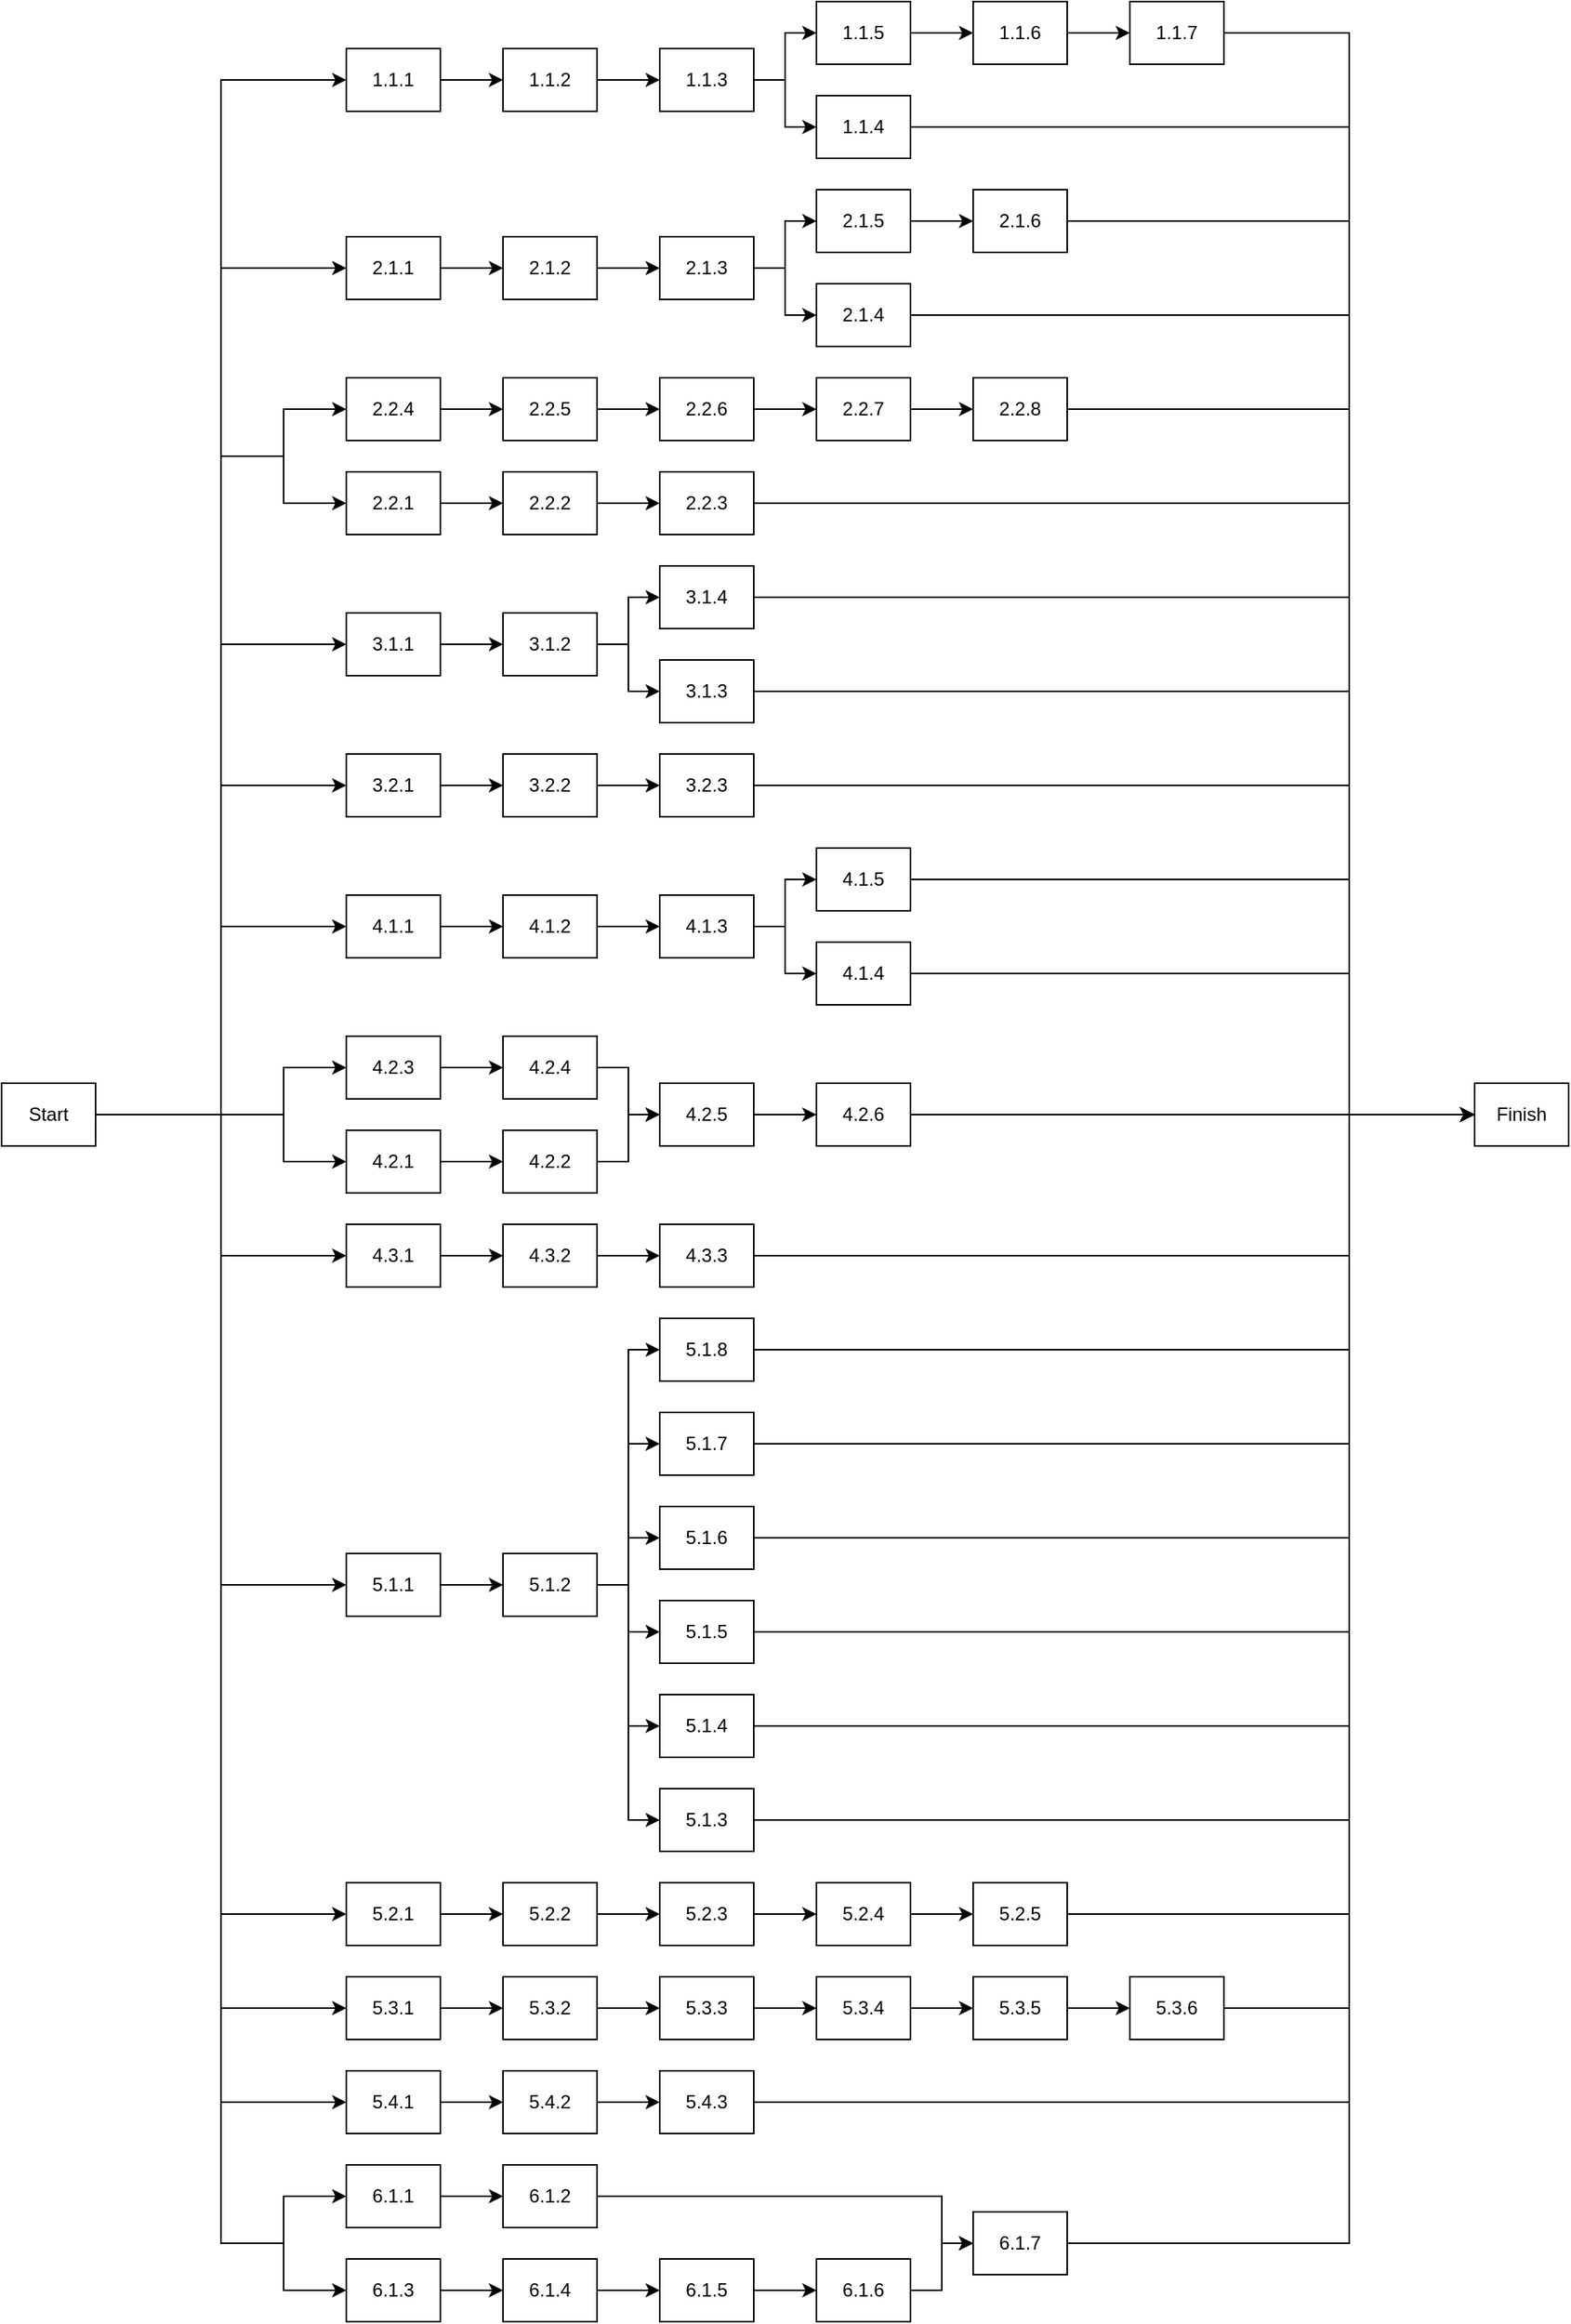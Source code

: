 <mxfile version="16.5.1" type="device"><diagram id="Rmc6lpxisBEvsqXBZZ63" name="Page-1"><mxGraphModel dx="2149" dy="953" grid="1" gridSize="10" guides="1" tooltips="1" connect="1" arrows="1" fold="1" page="1" pageScale="1" pageWidth="850" pageHeight="1100" math="0" shadow="0"><root><mxCell id="0"/><mxCell id="1" parent="0"/><mxCell id="PDkKU3q1E0ujrU4KZlKW-4" style="edgeStyle=orthogonalEdgeStyle;rounded=0;orthogonalLoop=1;jettySize=auto;html=1;exitX=1;exitY=0.5;exitDx=0;exitDy=0;entryX=0;entryY=0.5;entryDx=0;entryDy=0;" edge="1" parent="1" source="PDkKU3q1E0ujrU4KZlKW-2" target="PDkKU3q1E0ujrU4KZlKW-3"><mxGeometry relative="1" as="geometry"/></mxCell><mxCell id="PDkKU3q1E0ujrU4KZlKW-31" style="edgeStyle=orthogonalEdgeStyle;rounded=0;orthogonalLoop=1;jettySize=auto;html=1;exitX=1;exitY=0.5;exitDx=0;exitDy=0;entryX=0;entryY=0.5;entryDx=0;entryDy=0;" edge="1" parent="1" source="PDkKU3q1E0ujrU4KZlKW-2" target="PDkKU3q1E0ujrU4KZlKW-19"><mxGeometry relative="1" as="geometry"/></mxCell><mxCell id="PDkKU3q1E0ujrU4KZlKW-45" style="edgeStyle=orthogonalEdgeStyle;rounded=0;orthogonalLoop=1;jettySize=auto;html=1;exitX=1;exitY=0.5;exitDx=0;exitDy=0;entryX=0;entryY=0.5;entryDx=0;entryDy=0;" edge="1" parent="1" source="PDkKU3q1E0ujrU4KZlKW-2" target="PDkKU3q1E0ujrU4KZlKW-33"><mxGeometry relative="1" as="geometry"><Array as="points"><mxPoint x="60" y="780"/><mxPoint x="60" y="360"/><mxPoint x="100" y="360"/><mxPoint x="100" y="330"/></Array></mxGeometry></mxCell><mxCell id="PDkKU3q1E0ujrU4KZlKW-62" style="edgeStyle=orthogonalEdgeStyle;rounded=0;orthogonalLoop=1;jettySize=auto;html=1;exitX=1;exitY=0.5;exitDx=0;exitDy=0;entryX=0;entryY=0.5;entryDx=0;entryDy=0;" edge="1" parent="1" source="PDkKU3q1E0ujrU4KZlKW-2" target="PDkKU3q1E0ujrU4KZlKW-48"><mxGeometry relative="1" as="geometry"/></mxCell><mxCell id="PDkKU3q1E0ujrU4KZlKW-70" style="edgeStyle=orthogonalEdgeStyle;rounded=0;orthogonalLoop=1;jettySize=auto;html=1;exitX=1;exitY=0.5;exitDx=0;exitDy=0;entryX=0;entryY=0.5;entryDx=0;entryDy=0;" edge="1" parent="1" source="PDkKU3q1E0ujrU4KZlKW-2" target="PDkKU3q1E0ujrU4KZlKW-64"><mxGeometry relative="1" as="geometry"/></mxCell><mxCell id="PDkKU3q1E0ujrU4KZlKW-82" style="edgeStyle=orthogonalEdgeStyle;rounded=0;orthogonalLoop=1;jettySize=auto;html=1;exitX=1;exitY=0.5;exitDx=0;exitDy=0;entryX=0;entryY=0.5;entryDx=0;entryDy=0;" edge="1" parent="1" source="PDkKU3q1E0ujrU4KZlKW-2" target="PDkKU3q1E0ujrU4KZlKW-72"><mxGeometry relative="1" as="geometry"/></mxCell><mxCell id="PDkKU3q1E0ujrU4KZlKW-112" style="edgeStyle=orthogonalEdgeStyle;rounded=0;orthogonalLoop=1;jettySize=auto;html=1;exitX=1;exitY=0.5;exitDx=0;exitDy=0;entryX=0;entryY=0.5;entryDx=0;entryDy=0;" edge="1" parent="1" source="PDkKU3q1E0ujrU4KZlKW-2" target="PDkKU3q1E0ujrU4KZlKW-104"><mxGeometry relative="1" as="geometry"/></mxCell><mxCell id="PDkKU3q1E0ujrU4KZlKW-129" style="edgeStyle=orthogonalEdgeStyle;rounded=0;orthogonalLoop=1;jettySize=auto;html=1;exitX=1;exitY=0.5;exitDx=0;exitDy=0;entryX=0;entryY=0.5;entryDx=0;entryDy=0;" edge="1" parent="1" source="PDkKU3q1E0ujrU4KZlKW-2" target="PDkKU3q1E0ujrU4KZlKW-114"><mxGeometry relative="1" as="geometry"><mxPoint x="110" y="1080" as="targetPoint"/></mxGeometry></mxCell><mxCell id="PDkKU3q1E0ujrU4KZlKW-139" style="edgeStyle=orthogonalEdgeStyle;rounded=0;orthogonalLoop=1;jettySize=auto;html=1;exitX=1;exitY=0.5;exitDx=0;exitDy=0;entryX=0;entryY=0.5;entryDx=0;entryDy=0;" edge="1" parent="1" source="PDkKU3q1E0ujrU4KZlKW-2" target="PDkKU3q1E0ujrU4KZlKW-130"><mxGeometry relative="1" as="geometry"/></mxCell><mxCell id="PDkKU3q1E0ujrU4KZlKW-149" style="edgeStyle=orthogonalEdgeStyle;rounded=0;orthogonalLoop=1;jettySize=auto;html=1;exitX=1;exitY=0.5;exitDx=0;exitDy=0;entryX=0;entryY=0.5;entryDx=0;entryDy=0;" edge="1" parent="1" source="PDkKU3q1E0ujrU4KZlKW-2" target="PDkKU3q1E0ujrU4KZlKW-141"><mxGeometry relative="1" as="geometry"/></mxCell><mxCell id="PDkKU3q1E0ujrU4KZlKW-157" style="edgeStyle=orthogonalEdgeStyle;rounded=0;orthogonalLoop=1;jettySize=auto;html=1;exitX=1;exitY=0.5;exitDx=0;exitDy=0;entryX=0;entryY=0.5;entryDx=0;entryDy=0;" edge="1" parent="1" source="PDkKU3q1E0ujrU4KZlKW-2" target="PDkKU3q1E0ujrU4KZlKW-153"><mxGeometry relative="1" as="geometry"/></mxCell><mxCell id="PDkKU3q1E0ujrU4KZlKW-171" style="edgeStyle=orthogonalEdgeStyle;rounded=0;orthogonalLoop=1;jettySize=auto;html=1;exitX=1;exitY=0.5;exitDx=0;exitDy=0;" edge="1" parent="1" source="PDkKU3q1E0ujrU4KZlKW-2" target="PDkKU3q1E0ujrU4KZlKW-84"><mxGeometry relative="1" as="geometry"><Array as="points"><mxPoint x="100" y="780"/><mxPoint x="100" y="750"/></Array></mxGeometry></mxCell><mxCell id="PDkKU3q1E0ujrU4KZlKW-172" style="edgeStyle=orthogonalEdgeStyle;rounded=0;orthogonalLoop=1;jettySize=auto;html=1;exitX=1;exitY=0.5;exitDx=0;exitDy=0;entryX=0;entryY=0.5;entryDx=0;entryDy=0;" edge="1" parent="1" source="PDkKU3q1E0ujrU4KZlKW-2" target="PDkKU3q1E0ujrU4KZlKW-92"><mxGeometry relative="1" as="geometry"><Array as="points"><mxPoint x="100" y="780"/><mxPoint x="100" y="810"/></Array></mxGeometry></mxCell><mxCell id="PDkKU3q1E0ujrU4KZlKW-173" style="edgeStyle=orthogonalEdgeStyle;rounded=0;orthogonalLoop=1;jettySize=auto;html=1;exitX=1;exitY=0.5;exitDx=0;exitDy=0;entryX=0;entryY=0.5;entryDx=0;entryDy=0;" edge="1" parent="1" source="PDkKU3q1E0ujrU4KZlKW-2" target="PDkKU3q1E0ujrU4KZlKW-159"><mxGeometry relative="1" as="geometry"><Array as="points"><mxPoint x="60" y="780"/><mxPoint x="60" y="1500"/><mxPoint x="100" y="1500"/><mxPoint x="100" y="1470"/></Array></mxGeometry></mxCell><mxCell id="PDkKU3q1E0ujrU4KZlKW-203" style="edgeStyle=orthogonalEdgeStyle;rounded=0;orthogonalLoop=1;jettySize=auto;html=1;exitX=1;exitY=0.5;exitDx=0;exitDy=0;entryX=0;entryY=0.5;entryDx=0;entryDy=0;" edge="1" parent="1" source="PDkKU3q1E0ujrU4KZlKW-2" target="PDkKU3q1E0ujrU4KZlKW-39"><mxGeometry relative="1" as="geometry"><Array as="points"><mxPoint x="60" y="780"/><mxPoint x="60" y="360"/><mxPoint x="100" y="360"/><mxPoint x="100" y="390"/></Array></mxGeometry></mxCell><mxCell id="PDkKU3q1E0ujrU4KZlKW-212" style="edgeStyle=orthogonalEdgeStyle;rounded=0;orthogonalLoop=1;jettySize=auto;html=1;exitX=1;exitY=0.5;exitDx=0;exitDy=0;entryX=0;entryY=0.5;entryDx=0;entryDy=0;" edge="1" parent="1" source="PDkKU3q1E0ujrU4KZlKW-2" target="PDkKU3q1E0ujrU4KZlKW-162"><mxGeometry relative="1" as="geometry"><Array as="points"><mxPoint x="60" y="780"/><mxPoint x="60" y="1500"/><mxPoint x="100" y="1500"/><mxPoint x="100" y="1530"/></Array></mxGeometry></mxCell><mxCell id="PDkKU3q1E0ujrU4KZlKW-2" value="Start" style="rounded=0;whiteSpace=wrap;html=1;" vertex="1" parent="1"><mxGeometry x="-80" y="760" width="60" height="40" as="geometry"/></mxCell><mxCell id="PDkKU3q1E0ujrU4KZlKW-6" style="edgeStyle=orthogonalEdgeStyle;rounded=0;orthogonalLoop=1;jettySize=auto;html=1;exitX=1;exitY=0.5;exitDx=0;exitDy=0;entryX=0;entryY=0.5;entryDx=0;entryDy=0;" edge="1" parent="1" source="PDkKU3q1E0ujrU4KZlKW-3" target="PDkKU3q1E0ujrU4KZlKW-5"><mxGeometry relative="1" as="geometry"/></mxCell><mxCell id="PDkKU3q1E0ujrU4KZlKW-3" value="1.1.1" style="rounded=0;whiteSpace=wrap;html=1;" vertex="1" parent="1"><mxGeometry x="140" y="100" width="60" height="40" as="geometry"/></mxCell><mxCell id="PDkKU3q1E0ujrU4KZlKW-11" style="edgeStyle=orthogonalEdgeStyle;rounded=0;orthogonalLoop=1;jettySize=auto;html=1;exitX=1;exitY=0.5;exitDx=0;exitDy=0;" edge="1" parent="1" source="PDkKU3q1E0ujrU4KZlKW-5" target="PDkKU3q1E0ujrU4KZlKW-7"><mxGeometry relative="1" as="geometry"/></mxCell><mxCell id="PDkKU3q1E0ujrU4KZlKW-5" value="1.1.2" style="rounded=0;whiteSpace=wrap;html=1;" vertex="1" parent="1"><mxGeometry x="240" y="100" width="60" height="40" as="geometry"/></mxCell><mxCell id="PDkKU3q1E0ujrU4KZlKW-12" style="edgeStyle=orthogonalEdgeStyle;rounded=0;orthogonalLoop=1;jettySize=auto;html=1;exitX=1;exitY=0.5;exitDx=0;exitDy=0;" edge="1" parent="1" source="PDkKU3q1E0ujrU4KZlKW-7" target="PDkKU3q1E0ujrU4KZlKW-8"><mxGeometry relative="1" as="geometry"/></mxCell><mxCell id="PDkKU3q1E0ujrU4KZlKW-17" style="edgeStyle=orthogonalEdgeStyle;rounded=0;orthogonalLoop=1;jettySize=auto;html=1;exitX=1;exitY=0.5;exitDx=0;exitDy=0;" edge="1" parent="1" source="PDkKU3q1E0ujrU4KZlKW-7" target="PDkKU3q1E0ujrU4KZlKW-9"><mxGeometry relative="1" as="geometry"/></mxCell><mxCell id="PDkKU3q1E0ujrU4KZlKW-7" value="1.1.3" style="rounded=0;whiteSpace=wrap;html=1;" vertex="1" parent="1"><mxGeometry x="340" y="100" width="60" height="40" as="geometry"/></mxCell><mxCell id="PDkKU3q1E0ujrU4KZlKW-175" style="edgeStyle=orthogonalEdgeStyle;rounded=0;orthogonalLoop=1;jettySize=auto;html=1;exitX=1;exitY=0.5;exitDx=0;exitDy=0;entryX=0;entryY=0.5;entryDx=0;entryDy=0;" edge="1" parent="1" source="PDkKU3q1E0ujrU4KZlKW-8" target="PDkKU3q1E0ujrU4KZlKW-46"><mxGeometry relative="1" as="geometry"><Array as="points"><mxPoint x="780" y="150"/><mxPoint x="780" y="780"/></Array></mxGeometry></mxCell><mxCell id="PDkKU3q1E0ujrU4KZlKW-8" value="1.1.4" style="rounded=0;whiteSpace=wrap;html=1;" vertex="1" parent="1"><mxGeometry x="440" y="130" width="60" height="40" as="geometry"/></mxCell><mxCell id="PDkKU3q1E0ujrU4KZlKW-14" style="edgeStyle=orthogonalEdgeStyle;rounded=0;orthogonalLoop=1;jettySize=auto;html=1;exitX=1;exitY=0.5;exitDx=0;exitDy=0;entryX=0;entryY=0.5;entryDx=0;entryDy=0;" edge="1" parent="1" source="PDkKU3q1E0ujrU4KZlKW-9" target="PDkKU3q1E0ujrU4KZlKW-10"><mxGeometry relative="1" as="geometry"/></mxCell><mxCell id="PDkKU3q1E0ujrU4KZlKW-9" value="1.1.5" style="rounded=0;whiteSpace=wrap;html=1;" vertex="1" parent="1"><mxGeometry x="440" y="70" width="60" height="40" as="geometry"/></mxCell><mxCell id="PDkKU3q1E0ujrU4KZlKW-16" style="edgeStyle=orthogonalEdgeStyle;rounded=0;orthogonalLoop=1;jettySize=auto;html=1;exitX=1;exitY=0.5;exitDx=0;exitDy=0;" edge="1" parent="1" source="PDkKU3q1E0ujrU4KZlKW-10" target="PDkKU3q1E0ujrU4KZlKW-15"><mxGeometry relative="1" as="geometry"/></mxCell><mxCell id="PDkKU3q1E0ujrU4KZlKW-10" value="1.1.6" style="rounded=0;whiteSpace=wrap;html=1;" vertex="1" parent="1"><mxGeometry x="540" y="70" width="60" height="40" as="geometry"/></mxCell><mxCell id="PDkKU3q1E0ujrU4KZlKW-174" style="edgeStyle=orthogonalEdgeStyle;rounded=0;orthogonalLoop=1;jettySize=auto;html=1;exitX=1;exitY=0.5;exitDx=0;exitDy=0;entryX=0;entryY=0.5;entryDx=0;entryDy=0;" edge="1" parent="1" source="PDkKU3q1E0ujrU4KZlKW-15" target="PDkKU3q1E0ujrU4KZlKW-46"><mxGeometry relative="1" as="geometry"/></mxCell><mxCell id="PDkKU3q1E0ujrU4KZlKW-15" value="1.1.7" style="rounded=0;whiteSpace=wrap;html=1;" vertex="1" parent="1"><mxGeometry x="640" y="70" width="60" height="40" as="geometry"/></mxCell><mxCell id="PDkKU3q1E0ujrU4KZlKW-18" style="edgeStyle=orthogonalEdgeStyle;rounded=0;orthogonalLoop=1;jettySize=auto;html=1;exitX=1;exitY=0.5;exitDx=0;exitDy=0;entryX=0;entryY=0.5;entryDx=0;entryDy=0;" edge="1" parent="1" source="PDkKU3q1E0ujrU4KZlKW-19" target="PDkKU3q1E0ujrU4KZlKW-21"><mxGeometry relative="1" as="geometry"/></mxCell><mxCell id="PDkKU3q1E0ujrU4KZlKW-19" value="2.1.1" style="rounded=0;whiteSpace=wrap;html=1;" vertex="1" parent="1"><mxGeometry x="140" y="220" width="60" height="40" as="geometry"/></mxCell><mxCell id="PDkKU3q1E0ujrU4KZlKW-20" style="edgeStyle=orthogonalEdgeStyle;rounded=0;orthogonalLoop=1;jettySize=auto;html=1;exitX=1;exitY=0.5;exitDx=0;exitDy=0;" edge="1" parent="1" source="PDkKU3q1E0ujrU4KZlKW-21" target="PDkKU3q1E0ujrU4KZlKW-24"><mxGeometry relative="1" as="geometry"/></mxCell><mxCell id="PDkKU3q1E0ujrU4KZlKW-21" value="2.1.2" style="rounded=0;whiteSpace=wrap;html=1;" vertex="1" parent="1"><mxGeometry x="240" y="220" width="60" height="40" as="geometry"/></mxCell><mxCell id="PDkKU3q1E0ujrU4KZlKW-22" style="edgeStyle=orthogonalEdgeStyle;rounded=0;orthogonalLoop=1;jettySize=auto;html=1;exitX=1;exitY=0.5;exitDx=0;exitDy=0;" edge="1" parent="1" source="PDkKU3q1E0ujrU4KZlKW-24" target="PDkKU3q1E0ujrU4KZlKW-25"><mxGeometry relative="1" as="geometry"/></mxCell><mxCell id="PDkKU3q1E0ujrU4KZlKW-23" style="edgeStyle=orthogonalEdgeStyle;rounded=0;orthogonalLoop=1;jettySize=auto;html=1;exitX=1;exitY=0.5;exitDx=0;exitDy=0;" edge="1" parent="1" source="PDkKU3q1E0ujrU4KZlKW-24" target="PDkKU3q1E0ujrU4KZlKW-27"><mxGeometry relative="1" as="geometry"/></mxCell><mxCell id="PDkKU3q1E0ujrU4KZlKW-24" value="2.1.3" style="rounded=0;whiteSpace=wrap;html=1;" vertex="1" parent="1"><mxGeometry x="340" y="220" width="60" height="40" as="geometry"/></mxCell><mxCell id="PDkKU3q1E0ujrU4KZlKW-177" style="edgeStyle=orthogonalEdgeStyle;rounded=0;orthogonalLoop=1;jettySize=auto;html=1;exitX=1;exitY=0.5;exitDx=0;exitDy=0;entryX=0;entryY=0.5;entryDx=0;entryDy=0;" edge="1" parent="1" source="PDkKU3q1E0ujrU4KZlKW-25" target="PDkKU3q1E0ujrU4KZlKW-46"><mxGeometry relative="1" as="geometry"><Array as="points"><mxPoint x="780" y="270"/><mxPoint x="780" y="780"/></Array></mxGeometry></mxCell><mxCell id="PDkKU3q1E0ujrU4KZlKW-25" value="2.1.4" style="rounded=0;whiteSpace=wrap;html=1;" vertex="1" parent="1"><mxGeometry x="440" y="250" width="60" height="40" as="geometry"/></mxCell><mxCell id="PDkKU3q1E0ujrU4KZlKW-26" style="edgeStyle=orthogonalEdgeStyle;rounded=0;orthogonalLoop=1;jettySize=auto;html=1;exitX=1;exitY=0.5;exitDx=0;exitDy=0;entryX=0;entryY=0.5;entryDx=0;entryDy=0;" edge="1" parent="1" source="PDkKU3q1E0ujrU4KZlKW-27" target="PDkKU3q1E0ujrU4KZlKW-29"><mxGeometry relative="1" as="geometry"/></mxCell><mxCell id="PDkKU3q1E0ujrU4KZlKW-27" value="2.1.5" style="rounded=0;whiteSpace=wrap;html=1;" vertex="1" parent="1"><mxGeometry x="440" y="190" width="60" height="40" as="geometry"/></mxCell><mxCell id="PDkKU3q1E0ujrU4KZlKW-176" style="edgeStyle=orthogonalEdgeStyle;rounded=0;orthogonalLoop=1;jettySize=auto;html=1;exitX=1;exitY=0.5;exitDx=0;exitDy=0;entryX=0;entryY=0.5;entryDx=0;entryDy=0;" edge="1" parent="1" source="PDkKU3q1E0ujrU4KZlKW-29" target="PDkKU3q1E0ujrU4KZlKW-46"><mxGeometry relative="1" as="geometry"><Array as="points"><mxPoint x="780" y="210"/><mxPoint x="780" y="780"/></Array></mxGeometry></mxCell><mxCell id="PDkKU3q1E0ujrU4KZlKW-29" value="2.1.6" style="rounded=0;whiteSpace=wrap;html=1;" vertex="1" parent="1"><mxGeometry x="540" y="190" width="60" height="40" as="geometry"/></mxCell><mxCell id="PDkKU3q1E0ujrU4KZlKW-32" style="edgeStyle=orthogonalEdgeStyle;rounded=0;orthogonalLoop=1;jettySize=auto;html=1;exitX=1;exitY=0.5;exitDx=0;exitDy=0;entryX=0;entryY=0.5;entryDx=0;entryDy=0;" edge="1" parent="1" source="PDkKU3q1E0ujrU4KZlKW-33" target="PDkKU3q1E0ujrU4KZlKW-35"><mxGeometry relative="1" as="geometry"/></mxCell><mxCell id="PDkKU3q1E0ujrU4KZlKW-33" value="2.2.4" style="rounded=0;whiteSpace=wrap;html=1;" vertex="1" parent="1"><mxGeometry x="140" y="310" width="60" height="40" as="geometry"/></mxCell><mxCell id="PDkKU3q1E0ujrU4KZlKW-34" style="edgeStyle=orthogonalEdgeStyle;rounded=0;orthogonalLoop=1;jettySize=auto;html=1;exitX=1;exitY=0.5;exitDx=0;exitDy=0;" edge="1" parent="1" source="PDkKU3q1E0ujrU4KZlKW-35" target="PDkKU3q1E0ujrU4KZlKW-38"><mxGeometry relative="1" as="geometry"/></mxCell><mxCell id="PDkKU3q1E0ujrU4KZlKW-35" value="2.2.5" style="rounded=0;whiteSpace=wrap;html=1;" vertex="1" parent="1"><mxGeometry x="240" y="310" width="60" height="40" as="geometry"/></mxCell><mxCell id="PDkKU3q1E0ujrU4KZlKW-208" style="edgeStyle=orthogonalEdgeStyle;rounded=0;orthogonalLoop=1;jettySize=auto;html=1;exitX=1;exitY=0.5;exitDx=0;exitDy=0;" edge="1" parent="1" source="PDkKU3q1E0ujrU4KZlKW-38" target="PDkKU3q1E0ujrU4KZlKW-206"><mxGeometry relative="1" as="geometry"/></mxCell><mxCell id="PDkKU3q1E0ujrU4KZlKW-38" value="2.2.6" style="rounded=0;whiteSpace=wrap;html=1;" vertex="1" parent="1"><mxGeometry x="340" y="310" width="60" height="40" as="geometry"/></mxCell><mxCell id="PDkKU3q1E0ujrU4KZlKW-198" style="edgeStyle=orthogonalEdgeStyle;rounded=0;orthogonalLoop=1;jettySize=auto;html=1;exitX=1;exitY=0.5;exitDx=0;exitDy=0;entryX=0;entryY=0.5;entryDx=0;entryDy=0;" edge="1" parent="1" source="PDkKU3q1E0ujrU4KZlKW-39" target="PDkKU3q1E0ujrU4KZlKW-41"><mxGeometry relative="1" as="geometry"/></mxCell><mxCell id="PDkKU3q1E0ujrU4KZlKW-39" value="2.2.1" style="rounded=0;whiteSpace=wrap;html=1;" vertex="1" parent="1"><mxGeometry x="140" y="370" width="60" height="40" as="geometry"/></mxCell><mxCell id="PDkKU3q1E0ujrU4KZlKW-199" style="edgeStyle=orthogonalEdgeStyle;rounded=0;orthogonalLoop=1;jettySize=auto;html=1;exitX=1;exitY=0.5;exitDx=0;exitDy=0;" edge="1" parent="1" source="PDkKU3q1E0ujrU4KZlKW-41" target="PDkKU3q1E0ujrU4KZlKW-42"><mxGeometry relative="1" as="geometry"/></mxCell><mxCell id="PDkKU3q1E0ujrU4KZlKW-41" value="2.2.2" style="rounded=0;whiteSpace=wrap;html=1;" vertex="1" parent="1"><mxGeometry x="240" y="370" width="60" height="40" as="geometry"/></mxCell><mxCell id="PDkKU3q1E0ujrU4KZlKW-210" style="edgeStyle=orthogonalEdgeStyle;rounded=0;orthogonalLoop=1;jettySize=auto;html=1;exitX=1;exitY=0.5;exitDx=0;exitDy=0;entryX=0;entryY=0.5;entryDx=0;entryDy=0;" edge="1" parent="1" source="PDkKU3q1E0ujrU4KZlKW-42" target="PDkKU3q1E0ujrU4KZlKW-46"><mxGeometry relative="1" as="geometry"><Array as="points"><mxPoint x="780" y="390"/><mxPoint x="780" y="780"/></Array></mxGeometry></mxCell><mxCell id="PDkKU3q1E0ujrU4KZlKW-42" value="2.2.3" style="rounded=0;whiteSpace=wrap;html=1;" vertex="1" parent="1"><mxGeometry x="340" y="370" width="60" height="40" as="geometry"/></mxCell><mxCell id="PDkKU3q1E0ujrU4KZlKW-46" value="Finish" style="rounded=0;whiteSpace=wrap;html=1;" vertex="1" parent="1"><mxGeometry x="860" y="760" width="60" height="40" as="geometry"/></mxCell><mxCell id="PDkKU3q1E0ujrU4KZlKW-47" style="edgeStyle=orthogonalEdgeStyle;rounded=0;orthogonalLoop=1;jettySize=auto;html=1;exitX=1;exitY=0.5;exitDx=0;exitDy=0;entryX=0;entryY=0.5;entryDx=0;entryDy=0;" edge="1" parent="1" source="PDkKU3q1E0ujrU4KZlKW-48" target="PDkKU3q1E0ujrU4KZlKW-50"><mxGeometry relative="1" as="geometry"/></mxCell><mxCell id="PDkKU3q1E0ujrU4KZlKW-48" value="3.1.1" style="rounded=0;whiteSpace=wrap;html=1;" vertex="1" parent="1"><mxGeometry x="140" y="460" width="60" height="40" as="geometry"/></mxCell><mxCell id="PDkKU3q1E0ujrU4KZlKW-60" style="edgeStyle=orthogonalEdgeStyle;rounded=0;orthogonalLoop=1;jettySize=auto;html=1;exitX=1;exitY=0.5;exitDx=0;exitDy=0;entryX=0;entryY=0.5;entryDx=0;entryDy=0;" edge="1" parent="1" source="PDkKU3q1E0ujrU4KZlKW-50" target="PDkKU3q1E0ujrU4KZlKW-56"><mxGeometry relative="1" as="geometry"/></mxCell><mxCell id="PDkKU3q1E0ujrU4KZlKW-61" style="edgeStyle=orthogonalEdgeStyle;rounded=0;orthogonalLoop=1;jettySize=auto;html=1;exitX=1;exitY=0.5;exitDx=0;exitDy=0;entryX=0;entryY=0.5;entryDx=0;entryDy=0;" edge="1" parent="1" source="PDkKU3q1E0ujrU4KZlKW-50" target="PDkKU3q1E0ujrU4KZlKW-54"><mxGeometry relative="1" as="geometry"/></mxCell><mxCell id="PDkKU3q1E0ujrU4KZlKW-50" value="3.1.2" style="rounded=0;whiteSpace=wrap;html=1;" vertex="1" parent="1"><mxGeometry x="240" y="460" width="60" height="40" as="geometry"/></mxCell><mxCell id="PDkKU3q1E0ujrU4KZlKW-181" style="edgeStyle=orthogonalEdgeStyle;rounded=0;orthogonalLoop=1;jettySize=auto;html=1;exitX=1;exitY=0.5;exitDx=0;exitDy=0;entryX=0;entryY=0.5;entryDx=0;entryDy=0;" edge="1" parent="1" source="PDkKU3q1E0ujrU4KZlKW-54" target="PDkKU3q1E0ujrU4KZlKW-46"><mxGeometry relative="1" as="geometry"><Array as="points"><mxPoint x="780" y="510"/><mxPoint x="780" y="780"/></Array></mxGeometry></mxCell><mxCell id="PDkKU3q1E0ujrU4KZlKW-54" value="3.1.3" style="rounded=0;whiteSpace=wrap;html=1;" vertex="1" parent="1"><mxGeometry x="340" y="490" width="60" height="40" as="geometry"/></mxCell><mxCell id="PDkKU3q1E0ujrU4KZlKW-180" style="edgeStyle=orthogonalEdgeStyle;rounded=0;orthogonalLoop=1;jettySize=auto;html=1;exitX=1;exitY=0.5;exitDx=0;exitDy=0;entryX=0;entryY=0.5;entryDx=0;entryDy=0;" edge="1" parent="1" source="PDkKU3q1E0ujrU4KZlKW-56" target="PDkKU3q1E0ujrU4KZlKW-46"><mxGeometry relative="1" as="geometry"><Array as="points"><mxPoint x="780" y="450"/><mxPoint x="780" y="780"/></Array></mxGeometry></mxCell><mxCell id="PDkKU3q1E0ujrU4KZlKW-56" value="3.1.4" style="rounded=0;whiteSpace=wrap;html=1;" vertex="1" parent="1"><mxGeometry x="340" y="430" width="60" height="40" as="geometry"/></mxCell><mxCell id="PDkKU3q1E0ujrU4KZlKW-57" style="edgeStyle=orthogonalEdgeStyle;rounded=0;orthogonalLoop=1;jettySize=auto;html=1;exitX=1;exitY=0.5;exitDx=0;exitDy=0;" edge="1" parent="1" target="PDkKU3q1E0ujrU4KZlKW-59"><mxGeometry relative="1" as="geometry"><mxPoint x="600" y="500" as="sourcePoint"/></mxGeometry></mxCell><mxCell id="PDkKU3q1E0ujrU4KZlKW-63" style="edgeStyle=orthogonalEdgeStyle;rounded=0;orthogonalLoop=1;jettySize=auto;html=1;exitX=1;exitY=0.5;exitDx=0;exitDy=0;entryX=0;entryY=0.5;entryDx=0;entryDy=0;" edge="1" parent="1" source="PDkKU3q1E0ujrU4KZlKW-64" target="PDkKU3q1E0ujrU4KZlKW-67"><mxGeometry relative="1" as="geometry"/></mxCell><mxCell id="PDkKU3q1E0ujrU4KZlKW-64" value="3.2.1" style="rounded=0;whiteSpace=wrap;html=1;" vertex="1" parent="1"><mxGeometry x="140" y="550" width="60" height="40" as="geometry"/></mxCell><mxCell id="PDkKU3q1E0ujrU4KZlKW-65" style="edgeStyle=orthogonalEdgeStyle;rounded=0;orthogonalLoop=1;jettySize=auto;html=1;exitX=1;exitY=0.5;exitDx=0;exitDy=0;entryX=0;entryY=0.5;entryDx=0;entryDy=0;" edge="1" parent="1" source="PDkKU3q1E0ujrU4KZlKW-67" target="PDkKU3q1E0ujrU4KZlKW-69"><mxGeometry relative="1" as="geometry"/></mxCell><mxCell id="PDkKU3q1E0ujrU4KZlKW-67" value="3.2.2" style="rounded=0;whiteSpace=wrap;html=1;" vertex="1" parent="1"><mxGeometry x="240" y="550" width="60" height="40" as="geometry"/></mxCell><mxCell id="PDkKU3q1E0ujrU4KZlKW-182" style="edgeStyle=orthogonalEdgeStyle;rounded=0;orthogonalLoop=1;jettySize=auto;html=1;exitX=1;exitY=0.5;exitDx=0;exitDy=0;entryX=0;entryY=0.5;entryDx=0;entryDy=0;" edge="1" parent="1" source="PDkKU3q1E0ujrU4KZlKW-69" target="PDkKU3q1E0ujrU4KZlKW-46"><mxGeometry relative="1" as="geometry"><Array as="points"><mxPoint x="780" y="570"/><mxPoint x="780" y="780"/></Array></mxGeometry></mxCell><mxCell id="PDkKU3q1E0ujrU4KZlKW-69" value="3.2.3" style="rounded=0;whiteSpace=wrap;html=1;" vertex="1" parent="1"><mxGeometry x="340" y="550" width="60" height="40" as="geometry"/></mxCell><mxCell id="PDkKU3q1E0ujrU4KZlKW-71" style="edgeStyle=orthogonalEdgeStyle;rounded=0;orthogonalLoop=1;jettySize=auto;html=1;exitX=1;exitY=0.5;exitDx=0;exitDy=0;entryX=0;entryY=0.5;entryDx=0;entryDy=0;" edge="1" parent="1" source="PDkKU3q1E0ujrU4KZlKW-72" target="PDkKU3q1E0ujrU4KZlKW-75"><mxGeometry relative="1" as="geometry"/></mxCell><mxCell id="PDkKU3q1E0ujrU4KZlKW-72" value="4.1.1" style="rounded=0;whiteSpace=wrap;html=1;" vertex="1" parent="1"><mxGeometry x="140" y="640" width="60" height="40" as="geometry"/></mxCell><mxCell id="PDkKU3q1E0ujrU4KZlKW-73" style="edgeStyle=orthogonalEdgeStyle;rounded=0;orthogonalLoop=1;jettySize=auto;html=1;exitX=1;exitY=0.5;exitDx=0;exitDy=0;entryX=0;entryY=0.5;entryDx=0;entryDy=0;" edge="1" parent="1" source="PDkKU3q1E0ujrU4KZlKW-75" target="PDkKU3q1E0ujrU4KZlKW-77"><mxGeometry relative="1" as="geometry"/></mxCell><mxCell id="PDkKU3q1E0ujrU4KZlKW-75" value="4.1.2" style="rounded=0;whiteSpace=wrap;html=1;" vertex="1" parent="1"><mxGeometry x="240" y="640" width="60" height="40" as="geometry"/></mxCell><mxCell id="PDkKU3q1E0ujrU4KZlKW-79" style="edgeStyle=orthogonalEdgeStyle;rounded=0;orthogonalLoop=1;jettySize=auto;html=1;exitX=1;exitY=0.5;exitDx=0;exitDy=0;entryX=0;entryY=0.5;entryDx=0;entryDy=0;" edge="1" parent="1" source="PDkKU3q1E0ujrU4KZlKW-77" target="PDkKU3q1E0ujrU4KZlKW-78"><mxGeometry relative="1" as="geometry"/></mxCell><mxCell id="PDkKU3q1E0ujrU4KZlKW-81" style="edgeStyle=orthogonalEdgeStyle;rounded=0;orthogonalLoop=1;jettySize=auto;html=1;exitX=1;exitY=0.5;exitDx=0;exitDy=0;entryX=0;entryY=0.5;entryDx=0;entryDy=0;" edge="1" parent="1" source="PDkKU3q1E0ujrU4KZlKW-77" target="PDkKU3q1E0ujrU4KZlKW-80"><mxGeometry relative="1" as="geometry"/></mxCell><mxCell id="PDkKU3q1E0ujrU4KZlKW-77" value="4.1.3" style="rounded=0;whiteSpace=wrap;html=1;" vertex="1" parent="1"><mxGeometry x="340" y="640" width="60" height="40" as="geometry"/></mxCell><mxCell id="PDkKU3q1E0ujrU4KZlKW-183" style="edgeStyle=orthogonalEdgeStyle;rounded=0;orthogonalLoop=1;jettySize=auto;html=1;exitX=1;exitY=0.5;exitDx=0;exitDy=0;" edge="1" parent="1" source="PDkKU3q1E0ujrU4KZlKW-78"><mxGeometry relative="1" as="geometry"><mxPoint x="860" y="780" as="targetPoint"/><Array as="points"><mxPoint x="780" y="630"/><mxPoint x="780" y="780"/></Array></mxGeometry></mxCell><mxCell id="PDkKU3q1E0ujrU4KZlKW-78" value="4.1.5" style="rounded=0;whiteSpace=wrap;html=1;" vertex="1" parent="1"><mxGeometry x="440" y="610" width="60" height="40" as="geometry"/></mxCell><mxCell id="PDkKU3q1E0ujrU4KZlKW-184" style="edgeStyle=orthogonalEdgeStyle;rounded=0;orthogonalLoop=1;jettySize=auto;html=1;exitX=1;exitY=0.5;exitDx=0;exitDy=0;entryX=0;entryY=0.5;entryDx=0;entryDy=0;" edge="1" parent="1" source="PDkKU3q1E0ujrU4KZlKW-80" target="PDkKU3q1E0ujrU4KZlKW-46"><mxGeometry relative="1" as="geometry"><Array as="points"><mxPoint x="780" y="690"/><mxPoint x="780" y="780"/></Array></mxGeometry></mxCell><mxCell id="PDkKU3q1E0ujrU4KZlKW-80" value="4.1.4" style="rounded=0;whiteSpace=wrap;html=1;" vertex="1" parent="1"><mxGeometry x="440" y="670" width="60" height="40" as="geometry"/></mxCell><mxCell id="PDkKU3q1E0ujrU4KZlKW-83" style="edgeStyle=orthogonalEdgeStyle;rounded=0;orthogonalLoop=1;jettySize=auto;html=1;exitX=1;exitY=0.5;exitDx=0;exitDy=0;entryX=0;entryY=0.5;entryDx=0;entryDy=0;" edge="1" parent="1" source="PDkKU3q1E0ujrU4KZlKW-84" target="PDkKU3q1E0ujrU4KZlKW-86"><mxGeometry relative="1" as="geometry"/></mxCell><mxCell id="PDkKU3q1E0ujrU4KZlKW-84" value="4.2.3" style="rounded=0;whiteSpace=wrap;html=1;" vertex="1" parent="1"><mxGeometry x="140" y="730" width="60" height="40" as="geometry"/></mxCell><mxCell id="PDkKU3q1E0ujrU4KZlKW-96" style="edgeStyle=orthogonalEdgeStyle;rounded=0;orthogonalLoop=1;jettySize=auto;html=1;exitX=1;exitY=0.5;exitDx=0;exitDy=0;" edge="1" parent="1" source="PDkKU3q1E0ujrU4KZlKW-86" target="PDkKU3q1E0ujrU4KZlKW-95"><mxGeometry relative="1" as="geometry"/></mxCell><mxCell id="PDkKU3q1E0ujrU4KZlKW-86" value="4.2.4" style="rounded=0;whiteSpace=wrap;html=1;" vertex="1" parent="1"><mxGeometry x="240" y="730" width="60" height="40" as="geometry"/></mxCell><mxCell id="PDkKU3q1E0ujrU4KZlKW-94" style="edgeStyle=orthogonalEdgeStyle;rounded=0;orthogonalLoop=1;jettySize=auto;html=1;exitX=1;exitY=0.5;exitDx=0;exitDy=0;" edge="1" parent="1" source="PDkKU3q1E0ujrU4KZlKW-92" target="PDkKU3q1E0ujrU4KZlKW-93"><mxGeometry relative="1" as="geometry"/></mxCell><mxCell id="PDkKU3q1E0ujrU4KZlKW-92" value="4.2.1" style="rounded=0;whiteSpace=wrap;html=1;" vertex="1" parent="1"><mxGeometry x="140" y="790" width="60" height="40" as="geometry"/></mxCell><mxCell id="PDkKU3q1E0ujrU4KZlKW-100" style="edgeStyle=orthogonalEdgeStyle;rounded=0;orthogonalLoop=1;jettySize=auto;html=1;exitX=1;exitY=0.5;exitDx=0;exitDy=0;entryX=0;entryY=0.5;entryDx=0;entryDy=0;" edge="1" parent="1" source="PDkKU3q1E0ujrU4KZlKW-93" target="PDkKU3q1E0ujrU4KZlKW-95"><mxGeometry relative="1" as="geometry"/></mxCell><mxCell id="PDkKU3q1E0ujrU4KZlKW-93" value="4.2.2" style="rounded=0;whiteSpace=wrap;html=1;" vertex="1" parent="1"><mxGeometry x="240" y="790" width="60" height="40" as="geometry"/></mxCell><mxCell id="PDkKU3q1E0ujrU4KZlKW-98" style="edgeStyle=orthogonalEdgeStyle;rounded=0;orthogonalLoop=1;jettySize=auto;html=1;exitX=1;exitY=0.5;exitDx=0;exitDy=0;entryX=0;entryY=0.5;entryDx=0;entryDy=0;" edge="1" parent="1" source="PDkKU3q1E0ujrU4KZlKW-95" target="PDkKU3q1E0ujrU4KZlKW-97"><mxGeometry relative="1" as="geometry"/></mxCell><mxCell id="PDkKU3q1E0ujrU4KZlKW-95" value="4.2.5" style="rounded=0;whiteSpace=wrap;html=1;" vertex="1" parent="1"><mxGeometry x="340" y="760" width="60" height="40" as="geometry"/></mxCell><mxCell id="PDkKU3q1E0ujrU4KZlKW-185" style="edgeStyle=orthogonalEdgeStyle;rounded=0;orthogonalLoop=1;jettySize=auto;html=1;exitX=1;exitY=0.5;exitDx=0;exitDy=0;entryX=0;entryY=0.5;entryDx=0;entryDy=0;" edge="1" parent="1" source="PDkKU3q1E0ujrU4KZlKW-97" target="PDkKU3q1E0ujrU4KZlKW-46"><mxGeometry relative="1" as="geometry"/></mxCell><mxCell id="PDkKU3q1E0ujrU4KZlKW-97" value="4.2.6" style="rounded=0;whiteSpace=wrap;html=1;" vertex="1" parent="1"><mxGeometry x="440" y="760" width="60" height="40" as="geometry"/></mxCell><mxCell id="PDkKU3q1E0ujrU4KZlKW-103" style="edgeStyle=orthogonalEdgeStyle;rounded=0;orthogonalLoop=1;jettySize=auto;html=1;exitX=1;exitY=0.5;exitDx=0;exitDy=0;entryX=0;entryY=0.5;entryDx=0;entryDy=0;" edge="1" parent="1" source="PDkKU3q1E0ujrU4KZlKW-104" target="PDkKU3q1E0ujrU4KZlKW-106"><mxGeometry relative="1" as="geometry"/></mxCell><mxCell id="PDkKU3q1E0ujrU4KZlKW-104" value="4.3.1" style="rounded=0;whiteSpace=wrap;html=1;" vertex="1" parent="1"><mxGeometry x="140" y="850" width="60" height="40" as="geometry"/></mxCell><mxCell id="PDkKU3q1E0ujrU4KZlKW-105" style="edgeStyle=orthogonalEdgeStyle;rounded=0;orthogonalLoop=1;jettySize=auto;html=1;exitX=1;exitY=0.5;exitDx=0;exitDy=0;entryX=0;entryY=0.5;entryDx=0;entryDy=0;" edge="1" parent="1" source="PDkKU3q1E0ujrU4KZlKW-106" target="PDkKU3q1E0ujrU4KZlKW-109"><mxGeometry relative="1" as="geometry"/></mxCell><mxCell id="PDkKU3q1E0ujrU4KZlKW-106" value="4.3.2" style="rounded=0;whiteSpace=wrap;html=1;" vertex="1" parent="1"><mxGeometry x="240" y="850" width="60" height="40" as="geometry"/></mxCell><mxCell id="PDkKU3q1E0ujrU4KZlKW-186" style="edgeStyle=orthogonalEdgeStyle;rounded=0;orthogonalLoop=1;jettySize=auto;html=1;exitX=1;exitY=0.5;exitDx=0;exitDy=0;entryX=0;entryY=0.5;entryDx=0;entryDy=0;" edge="1" parent="1" source="PDkKU3q1E0ujrU4KZlKW-109" target="PDkKU3q1E0ujrU4KZlKW-46"><mxGeometry relative="1" as="geometry"><Array as="points"><mxPoint x="780" y="870"/><mxPoint x="780" y="780"/></Array></mxGeometry></mxCell><mxCell id="PDkKU3q1E0ujrU4KZlKW-109" value="4.3.3" style="rounded=0;whiteSpace=wrap;html=1;" vertex="1" parent="1"><mxGeometry x="340" y="850" width="60" height="40" as="geometry"/></mxCell><mxCell id="PDkKU3q1E0ujrU4KZlKW-113" style="edgeStyle=orthogonalEdgeStyle;rounded=0;orthogonalLoop=1;jettySize=auto;html=1;exitX=1;exitY=0.5;exitDx=0;exitDy=0;entryX=0;entryY=0.5;entryDx=0;entryDy=0;" edge="1" parent="1" source="PDkKU3q1E0ujrU4KZlKW-114" target="PDkKU3q1E0ujrU4KZlKW-116"><mxGeometry relative="1" as="geometry"/></mxCell><mxCell id="PDkKU3q1E0ujrU4KZlKW-114" value="5.1.1" style="rounded=0;whiteSpace=wrap;html=1;" vertex="1" parent="1"><mxGeometry x="140" y="1060" width="60" height="40" as="geometry"/></mxCell><mxCell id="PDkKU3q1E0ujrU4KZlKW-115" style="edgeStyle=orthogonalEdgeStyle;rounded=0;orthogonalLoop=1;jettySize=auto;html=1;exitX=1;exitY=0.5;exitDx=0;exitDy=0;entryX=0;entryY=0.5;entryDx=0;entryDy=0;" edge="1" parent="1" source="PDkKU3q1E0ujrU4KZlKW-116" target="PDkKU3q1E0ujrU4KZlKW-117"><mxGeometry relative="1" as="geometry"/></mxCell><mxCell id="PDkKU3q1E0ujrU4KZlKW-123" style="edgeStyle=orthogonalEdgeStyle;rounded=0;orthogonalLoop=1;jettySize=auto;html=1;exitX=1;exitY=0.5;exitDx=0;exitDy=0;entryX=0;entryY=0.5;entryDx=0;entryDy=0;" edge="1" parent="1" source="PDkKU3q1E0ujrU4KZlKW-116" target="PDkKU3q1E0ujrU4KZlKW-118"><mxGeometry relative="1" as="geometry"/></mxCell><mxCell id="PDkKU3q1E0ujrU4KZlKW-124" style="edgeStyle=orthogonalEdgeStyle;rounded=0;orthogonalLoop=1;jettySize=auto;html=1;exitX=1;exitY=0.5;exitDx=0;exitDy=0;entryX=0;entryY=0.5;entryDx=0;entryDy=0;" edge="1" parent="1" source="PDkKU3q1E0ujrU4KZlKW-116" target="PDkKU3q1E0ujrU4KZlKW-119"><mxGeometry relative="1" as="geometry"/></mxCell><mxCell id="PDkKU3q1E0ujrU4KZlKW-125" style="edgeStyle=orthogonalEdgeStyle;rounded=0;orthogonalLoop=1;jettySize=auto;html=1;exitX=1;exitY=0.5;exitDx=0;exitDy=0;entryX=0;entryY=0.5;entryDx=0;entryDy=0;" edge="1" parent="1" source="PDkKU3q1E0ujrU4KZlKW-116" target="PDkKU3q1E0ujrU4KZlKW-120"><mxGeometry relative="1" as="geometry"/></mxCell><mxCell id="PDkKU3q1E0ujrU4KZlKW-126" style="edgeStyle=orthogonalEdgeStyle;rounded=0;orthogonalLoop=1;jettySize=auto;html=1;exitX=1;exitY=0.5;exitDx=0;exitDy=0;entryX=0;entryY=0.5;entryDx=0;entryDy=0;" edge="1" parent="1" source="PDkKU3q1E0ujrU4KZlKW-116" target="PDkKU3q1E0ujrU4KZlKW-121"><mxGeometry relative="1" as="geometry"/></mxCell><mxCell id="PDkKU3q1E0ujrU4KZlKW-127" style="edgeStyle=orthogonalEdgeStyle;rounded=0;orthogonalLoop=1;jettySize=auto;html=1;exitX=1;exitY=0.5;exitDx=0;exitDy=0;entryX=0;entryY=0.5;entryDx=0;entryDy=0;" edge="1" parent="1" source="PDkKU3q1E0ujrU4KZlKW-116" target="PDkKU3q1E0ujrU4KZlKW-122"><mxGeometry relative="1" as="geometry"/></mxCell><mxCell id="PDkKU3q1E0ujrU4KZlKW-116" value="5.1.2" style="rounded=0;whiteSpace=wrap;html=1;" vertex="1" parent="1"><mxGeometry x="240" y="1060" width="60" height="40" as="geometry"/></mxCell><mxCell id="PDkKU3q1E0ujrU4KZlKW-187" style="edgeStyle=orthogonalEdgeStyle;rounded=0;orthogonalLoop=1;jettySize=auto;html=1;exitX=1;exitY=0.5;exitDx=0;exitDy=0;entryX=0;entryY=0.5;entryDx=0;entryDy=0;" edge="1" parent="1" source="PDkKU3q1E0ujrU4KZlKW-117" target="PDkKU3q1E0ujrU4KZlKW-46"><mxGeometry relative="1" as="geometry"><Array as="points"><mxPoint x="780" y="930"/><mxPoint x="780" y="780"/></Array></mxGeometry></mxCell><mxCell id="PDkKU3q1E0ujrU4KZlKW-117" value="5.1.8" style="rounded=0;whiteSpace=wrap;html=1;" vertex="1" parent="1"><mxGeometry x="340" y="910" width="60" height="40" as="geometry"/></mxCell><mxCell id="PDkKU3q1E0ujrU4KZlKW-188" style="edgeStyle=orthogonalEdgeStyle;rounded=0;orthogonalLoop=1;jettySize=auto;html=1;exitX=1;exitY=0.5;exitDx=0;exitDy=0;" edge="1" parent="1" source="PDkKU3q1E0ujrU4KZlKW-118"><mxGeometry relative="1" as="geometry"><mxPoint x="860" y="780" as="targetPoint"/><Array as="points"><mxPoint x="780" y="990"/><mxPoint x="780" y="780"/></Array></mxGeometry></mxCell><mxCell id="PDkKU3q1E0ujrU4KZlKW-118" value="5.1.7" style="rounded=0;whiteSpace=wrap;html=1;" vertex="1" parent="1"><mxGeometry x="340" y="970" width="60" height="40" as="geometry"/></mxCell><mxCell id="PDkKU3q1E0ujrU4KZlKW-189" style="edgeStyle=orthogonalEdgeStyle;rounded=0;orthogonalLoop=1;jettySize=auto;html=1;exitX=1;exitY=0.5;exitDx=0;exitDy=0;entryX=0;entryY=0.5;entryDx=0;entryDy=0;" edge="1" parent="1" source="PDkKU3q1E0ujrU4KZlKW-119" target="PDkKU3q1E0ujrU4KZlKW-46"><mxGeometry relative="1" as="geometry"><Array as="points"><mxPoint x="780" y="1050"/><mxPoint x="780" y="780"/></Array></mxGeometry></mxCell><mxCell id="PDkKU3q1E0ujrU4KZlKW-119" value="5.1.6" style="rounded=0;whiteSpace=wrap;html=1;" vertex="1" parent="1"><mxGeometry x="340" y="1030" width="60" height="40" as="geometry"/></mxCell><mxCell id="PDkKU3q1E0ujrU4KZlKW-190" style="edgeStyle=orthogonalEdgeStyle;rounded=0;orthogonalLoop=1;jettySize=auto;html=1;exitX=1;exitY=0.5;exitDx=0;exitDy=0;entryX=0;entryY=0.5;entryDx=0;entryDy=0;" edge="1" parent="1" source="PDkKU3q1E0ujrU4KZlKW-120" target="PDkKU3q1E0ujrU4KZlKW-46"><mxGeometry relative="1" as="geometry"><Array as="points"><mxPoint x="780" y="1110"/><mxPoint x="780" y="780"/></Array></mxGeometry></mxCell><mxCell id="PDkKU3q1E0ujrU4KZlKW-120" value="5.1.5" style="rounded=0;whiteSpace=wrap;html=1;" vertex="1" parent="1"><mxGeometry x="340" y="1090" width="60" height="40" as="geometry"/></mxCell><mxCell id="PDkKU3q1E0ujrU4KZlKW-191" style="edgeStyle=orthogonalEdgeStyle;rounded=0;orthogonalLoop=1;jettySize=auto;html=1;exitX=1;exitY=0.5;exitDx=0;exitDy=0;entryX=0;entryY=0.5;entryDx=0;entryDy=0;" edge="1" parent="1" source="PDkKU3q1E0ujrU4KZlKW-121" target="PDkKU3q1E0ujrU4KZlKW-46"><mxGeometry relative="1" as="geometry"><Array as="points"><mxPoint x="780" y="1170"/><mxPoint x="780" y="780"/></Array></mxGeometry></mxCell><mxCell id="PDkKU3q1E0ujrU4KZlKW-121" value="5.1.4" style="rounded=0;whiteSpace=wrap;html=1;" vertex="1" parent="1"><mxGeometry x="340" y="1150" width="60" height="40" as="geometry"/></mxCell><mxCell id="PDkKU3q1E0ujrU4KZlKW-192" style="edgeStyle=orthogonalEdgeStyle;rounded=0;orthogonalLoop=1;jettySize=auto;html=1;exitX=1;exitY=0.5;exitDx=0;exitDy=0;entryX=0;entryY=0.5;entryDx=0;entryDy=0;" edge="1" parent="1" source="PDkKU3q1E0ujrU4KZlKW-122" target="PDkKU3q1E0ujrU4KZlKW-46"><mxGeometry relative="1" as="geometry"><Array as="points"><mxPoint x="780" y="1230"/><mxPoint x="780" y="780"/></Array></mxGeometry></mxCell><mxCell id="PDkKU3q1E0ujrU4KZlKW-122" value="5.1.3" style="rounded=0;whiteSpace=wrap;html=1;" vertex="1" parent="1"><mxGeometry x="340" y="1210" width="60" height="40" as="geometry"/></mxCell><mxCell id="PDkKU3q1E0ujrU4KZlKW-135" style="edgeStyle=orthogonalEdgeStyle;rounded=0;orthogonalLoop=1;jettySize=auto;html=1;exitX=1;exitY=0.5;exitDx=0;exitDy=0;entryX=0;entryY=0.5;entryDx=0;entryDy=0;" edge="1" parent="1" source="PDkKU3q1E0ujrU4KZlKW-130" target="PDkKU3q1E0ujrU4KZlKW-131"><mxGeometry relative="1" as="geometry"/></mxCell><mxCell id="PDkKU3q1E0ujrU4KZlKW-130" value="5.2.1" style="rounded=0;whiteSpace=wrap;html=1;" vertex="1" parent="1"><mxGeometry x="140" y="1270" width="60" height="40" as="geometry"/></mxCell><mxCell id="PDkKU3q1E0ujrU4KZlKW-136" style="edgeStyle=orthogonalEdgeStyle;rounded=0;orthogonalLoop=1;jettySize=auto;html=1;exitX=1;exitY=0.5;exitDx=0;exitDy=0;" edge="1" parent="1" source="PDkKU3q1E0ujrU4KZlKW-131" target="PDkKU3q1E0ujrU4KZlKW-132"><mxGeometry relative="1" as="geometry"/></mxCell><mxCell id="PDkKU3q1E0ujrU4KZlKW-131" value="5.2.2" style="rounded=0;whiteSpace=wrap;html=1;" vertex="1" parent="1"><mxGeometry x="240" y="1270" width="60" height="40" as="geometry"/></mxCell><mxCell id="PDkKU3q1E0ujrU4KZlKW-137" style="edgeStyle=orthogonalEdgeStyle;rounded=0;orthogonalLoop=1;jettySize=auto;html=1;exitX=1;exitY=0.5;exitDx=0;exitDy=0;" edge="1" parent="1" source="PDkKU3q1E0ujrU4KZlKW-132" target="PDkKU3q1E0ujrU4KZlKW-133"><mxGeometry relative="1" as="geometry"/></mxCell><mxCell id="PDkKU3q1E0ujrU4KZlKW-132" value="5.2.3" style="rounded=0;whiteSpace=wrap;html=1;" vertex="1" parent="1"><mxGeometry x="340" y="1270" width="60" height="40" as="geometry"/></mxCell><mxCell id="PDkKU3q1E0ujrU4KZlKW-138" style="edgeStyle=orthogonalEdgeStyle;rounded=0;orthogonalLoop=1;jettySize=auto;html=1;exitX=1;exitY=0.5;exitDx=0;exitDy=0;" edge="1" parent="1" source="PDkKU3q1E0ujrU4KZlKW-133" target="PDkKU3q1E0ujrU4KZlKW-134"><mxGeometry relative="1" as="geometry"/></mxCell><mxCell id="PDkKU3q1E0ujrU4KZlKW-133" value="5.2.4" style="rounded=0;whiteSpace=wrap;html=1;" vertex="1" parent="1"><mxGeometry x="440" y="1270" width="60" height="40" as="geometry"/></mxCell><mxCell id="PDkKU3q1E0ujrU4KZlKW-193" style="edgeStyle=orthogonalEdgeStyle;rounded=0;orthogonalLoop=1;jettySize=auto;html=1;exitX=1;exitY=0.5;exitDx=0;exitDy=0;entryX=0;entryY=0.5;entryDx=0;entryDy=0;" edge="1" parent="1" source="PDkKU3q1E0ujrU4KZlKW-134" target="PDkKU3q1E0ujrU4KZlKW-46"><mxGeometry relative="1" as="geometry"><Array as="points"><mxPoint x="780" y="1290"/><mxPoint x="780" y="780"/></Array></mxGeometry></mxCell><mxCell id="PDkKU3q1E0ujrU4KZlKW-134" value="5.2.5" style="rounded=0;whiteSpace=wrap;html=1;" vertex="1" parent="1"><mxGeometry x="540" y="1270" width="60" height="40" as="geometry"/></mxCell><mxCell id="PDkKU3q1E0ujrU4KZlKW-140" style="edgeStyle=orthogonalEdgeStyle;rounded=0;orthogonalLoop=1;jettySize=auto;html=1;exitX=1;exitY=0.5;exitDx=0;exitDy=0;entryX=0;entryY=0.5;entryDx=0;entryDy=0;" edge="1" parent="1" source="PDkKU3q1E0ujrU4KZlKW-141" target="PDkKU3q1E0ujrU4KZlKW-143"><mxGeometry relative="1" as="geometry"/></mxCell><mxCell id="PDkKU3q1E0ujrU4KZlKW-141" value="5.3.1" style="rounded=0;whiteSpace=wrap;html=1;" vertex="1" parent="1"><mxGeometry x="140" y="1330" width="60" height="40" as="geometry"/></mxCell><mxCell id="PDkKU3q1E0ujrU4KZlKW-142" style="edgeStyle=orthogonalEdgeStyle;rounded=0;orthogonalLoop=1;jettySize=auto;html=1;exitX=1;exitY=0.5;exitDx=0;exitDy=0;" edge="1" parent="1" source="PDkKU3q1E0ujrU4KZlKW-143" target="PDkKU3q1E0ujrU4KZlKW-145"><mxGeometry relative="1" as="geometry"/></mxCell><mxCell id="PDkKU3q1E0ujrU4KZlKW-143" value="5.3.2" style="rounded=0;whiteSpace=wrap;html=1;" vertex="1" parent="1"><mxGeometry x="240" y="1330" width="60" height="40" as="geometry"/></mxCell><mxCell id="PDkKU3q1E0ujrU4KZlKW-144" style="edgeStyle=orthogonalEdgeStyle;rounded=0;orthogonalLoop=1;jettySize=auto;html=1;exitX=1;exitY=0.5;exitDx=0;exitDy=0;" edge="1" parent="1" source="PDkKU3q1E0ujrU4KZlKW-145" target="PDkKU3q1E0ujrU4KZlKW-147"><mxGeometry relative="1" as="geometry"/></mxCell><mxCell id="PDkKU3q1E0ujrU4KZlKW-145" value="5.3.3" style="rounded=0;whiteSpace=wrap;html=1;" vertex="1" parent="1"><mxGeometry x="340" y="1330" width="60" height="40" as="geometry"/></mxCell><mxCell id="PDkKU3q1E0ujrU4KZlKW-146" style="edgeStyle=orthogonalEdgeStyle;rounded=0;orthogonalLoop=1;jettySize=auto;html=1;exitX=1;exitY=0.5;exitDx=0;exitDy=0;" edge="1" parent="1" source="PDkKU3q1E0ujrU4KZlKW-147" target="PDkKU3q1E0ujrU4KZlKW-148"><mxGeometry relative="1" as="geometry"/></mxCell><mxCell id="PDkKU3q1E0ujrU4KZlKW-147" value="5.3.4" style="rounded=0;whiteSpace=wrap;html=1;" vertex="1" parent="1"><mxGeometry x="440" y="1330" width="60" height="40" as="geometry"/></mxCell><mxCell id="PDkKU3q1E0ujrU4KZlKW-151" style="edgeStyle=orthogonalEdgeStyle;rounded=0;orthogonalLoop=1;jettySize=auto;html=1;exitX=1;exitY=0.5;exitDx=0;exitDy=0;" edge="1" parent="1" source="PDkKU3q1E0ujrU4KZlKW-148" target="PDkKU3q1E0ujrU4KZlKW-150"><mxGeometry relative="1" as="geometry"/></mxCell><mxCell id="PDkKU3q1E0ujrU4KZlKW-148" value="5.3.5" style="rounded=0;whiteSpace=wrap;html=1;" vertex="1" parent="1"><mxGeometry x="540" y="1330" width="60" height="40" as="geometry"/></mxCell><mxCell id="PDkKU3q1E0ujrU4KZlKW-194" style="edgeStyle=orthogonalEdgeStyle;rounded=0;orthogonalLoop=1;jettySize=auto;html=1;exitX=1;exitY=0.5;exitDx=0;exitDy=0;entryX=0;entryY=0.5;entryDx=0;entryDy=0;" edge="1" parent="1" source="PDkKU3q1E0ujrU4KZlKW-150" target="PDkKU3q1E0ujrU4KZlKW-46"><mxGeometry relative="1" as="geometry"/></mxCell><mxCell id="PDkKU3q1E0ujrU4KZlKW-150" value="5.3.6" style="rounded=0;whiteSpace=wrap;html=1;" vertex="1" parent="1"><mxGeometry x="640" y="1330" width="60" height="40" as="geometry"/></mxCell><mxCell id="PDkKU3q1E0ujrU4KZlKW-152" style="edgeStyle=orthogonalEdgeStyle;rounded=0;orthogonalLoop=1;jettySize=auto;html=1;exitX=1;exitY=0.5;exitDx=0;exitDy=0;entryX=0;entryY=0.5;entryDx=0;entryDy=0;" edge="1" parent="1" source="PDkKU3q1E0ujrU4KZlKW-153" target="PDkKU3q1E0ujrU4KZlKW-155"><mxGeometry relative="1" as="geometry"/></mxCell><mxCell id="PDkKU3q1E0ujrU4KZlKW-153" value="5.4.1" style="rounded=0;whiteSpace=wrap;html=1;" vertex="1" parent="1"><mxGeometry x="140" y="1390" width="60" height="40" as="geometry"/></mxCell><mxCell id="PDkKU3q1E0ujrU4KZlKW-154" style="edgeStyle=orthogonalEdgeStyle;rounded=0;orthogonalLoop=1;jettySize=auto;html=1;exitX=1;exitY=0.5;exitDx=0;exitDy=0;" edge="1" parent="1" source="PDkKU3q1E0ujrU4KZlKW-155" target="PDkKU3q1E0ujrU4KZlKW-156"><mxGeometry relative="1" as="geometry"/></mxCell><mxCell id="PDkKU3q1E0ujrU4KZlKW-155" value="5.4.2" style="rounded=0;whiteSpace=wrap;html=1;" vertex="1" parent="1"><mxGeometry x="240" y="1390" width="60" height="40" as="geometry"/></mxCell><mxCell id="PDkKU3q1E0ujrU4KZlKW-195" style="edgeStyle=orthogonalEdgeStyle;rounded=0;orthogonalLoop=1;jettySize=auto;html=1;exitX=1;exitY=0.5;exitDx=0;exitDy=0;entryX=0;entryY=0.5;entryDx=0;entryDy=0;" edge="1" parent="1" source="PDkKU3q1E0ujrU4KZlKW-156" target="PDkKU3q1E0ujrU4KZlKW-46"><mxGeometry relative="1" as="geometry"><Array as="points"><mxPoint x="780" y="1410"/><mxPoint x="780" y="780"/></Array></mxGeometry></mxCell><mxCell id="PDkKU3q1E0ujrU4KZlKW-156" value="5.4.3" style="rounded=0;whiteSpace=wrap;html=1;" vertex="1" parent="1"><mxGeometry x="340" y="1390" width="60" height="40" as="geometry"/></mxCell><mxCell id="PDkKU3q1E0ujrU4KZlKW-158" style="edgeStyle=orthogonalEdgeStyle;rounded=0;orthogonalLoop=1;jettySize=auto;html=1;exitX=1;exitY=0.5;exitDx=0;exitDy=0;entryX=0;entryY=0.5;entryDx=0;entryDy=0;" edge="1" parent="1" source="PDkKU3q1E0ujrU4KZlKW-159" target="PDkKU3q1E0ujrU4KZlKW-161"><mxGeometry relative="1" as="geometry"/></mxCell><mxCell id="PDkKU3q1E0ujrU4KZlKW-159" value="6.1.1" style="rounded=0;whiteSpace=wrap;html=1;" vertex="1" parent="1"><mxGeometry x="140" y="1450" width="60" height="40" as="geometry"/></mxCell><mxCell id="PDkKU3q1E0ujrU4KZlKW-213" style="edgeStyle=orthogonalEdgeStyle;rounded=0;orthogonalLoop=1;jettySize=auto;html=1;exitX=1;exitY=0.5;exitDx=0;exitDy=0;entryX=0;entryY=0.5;entryDx=0;entryDy=0;" edge="1" parent="1" source="PDkKU3q1E0ujrU4KZlKW-161" target="PDkKU3q1E0ujrU4KZlKW-163"><mxGeometry relative="1" as="geometry"><Array as="points"><mxPoint x="520" y="1470"/><mxPoint x="520" y="1500"/></Array></mxGeometry></mxCell><mxCell id="PDkKU3q1E0ujrU4KZlKW-161" value="6.1.2" style="rounded=0;whiteSpace=wrap;html=1;" vertex="1" parent="1"><mxGeometry x="240" y="1450" width="60" height="40" as="geometry"/></mxCell><mxCell id="PDkKU3q1E0ujrU4KZlKW-168" style="edgeStyle=orthogonalEdgeStyle;rounded=0;orthogonalLoop=1;jettySize=auto;html=1;exitX=1;exitY=0.5;exitDx=0;exitDy=0;entryX=0;entryY=0.5;entryDx=0;entryDy=0;" edge="1" parent="1" source="PDkKU3q1E0ujrU4KZlKW-162" target="PDkKU3q1E0ujrU4KZlKW-165"><mxGeometry relative="1" as="geometry"/></mxCell><mxCell id="PDkKU3q1E0ujrU4KZlKW-162" value="6.1.3" style="rounded=0;whiteSpace=wrap;html=1;" vertex="1" parent="1"><mxGeometry x="140" y="1510" width="60" height="40" as="geometry"/></mxCell><mxCell id="PDkKU3q1E0ujrU4KZlKW-215" style="edgeStyle=orthogonalEdgeStyle;rounded=0;orthogonalLoop=1;jettySize=auto;html=1;exitX=1;exitY=0.5;exitDx=0;exitDy=0;entryX=0;entryY=0.5;entryDx=0;entryDy=0;" edge="1" parent="1" source="PDkKU3q1E0ujrU4KZlKW-163" target="PDkKU3q1E0ujrU4KZlKW-46"><mxGeometry relative="1" as="geometry"><Array as="points"><mxPoint x="780" y="1500"/><mxPoint x="780" y="780"/></Array></mxGeometry></mxCell><mxCell id="PDkKU3q1E0ujrU4KZlKW-163" value="6.1.7" style="rounded=0;whiteSpace=wrap;html=1;" vertex="1" parent="1"><mxGeometry x="540" y="1480" width="60" height="40" as="geometry"/></mxCell><mxCell id="PDkKU3q1E0ujrU4KZlKW-169" style="edgeStyle=orthogonalEdgeStyle;rounded=0;orthogonalLoop=1;jettySize=auto;html=1;exitX=1;exitY=0.5;exitDx=0;exitDy=0;entryX=0;entryY=0.5;entryDx=0;entryDy=0;" edge="1" parent="1" source="PDkKU3q1E0ujrU4KZlKW-165" target="PDkKU3q1E0ujrU4KZlKW-166"><mxGeometry relative="1" as="geometry"/></mxCell><mxCell id="PDkKU3q1E0ujrU4KZlKW-165" value="6.1.4" style="rounded=0;whiteSpace=wrap;html=1;" vertex="1" parent="1"><mxGeometry x="240" y="1510" width="60" height="40" as="geometry"/></mxCell><mxCell id="PDkKU3q1E0ujrU4KZlKW-170" style="edgeStyle=orthogonalEdgeStyle;rounded=0;orthogonalLoop=1;jettySize=auto;html=1;exitX=1;exitY=0.5;exitDx=0;exitDy=0;entryX=0;entryY=0.5;entryDx=0;entryDy=0;" edge="1" parent="1" source="PDkKU3q1E0ujrU4KZlKW-166" target="PDkKU3q1E0ujrU4KZlKW-167"><mxGeometry relative="1" as="geometry"/></mxCell><mxCell id="PDkKU3q1E0ujrU4KZlKW-166" value="6.1.5" style="rounded=0;whiteSpace=wrap;html=1;" vertex="1" parent="1"><mxGeometry x="340" y="1510" width="60" height="40" as="geometry"/></mxCell><mxCell id="PDkKU3q1E0ujrU4KZlKW-214" style="edgeStyle=orthogonalEdgeStyle;rounded=0;orthogonalLoop=1;jettySize=auto;html=1;exitX=1;exitY=0.5;exitDx=0;exitDy=0;entryX=0;entryY=0.5;entryDx=0;entryDy=0;" edge="1" parent="1" source="PDkKU3q1E0ujrU4KZlKW-167" target="PDkKU3q1E0ujrU4KZlKW-163"><mxGeometry relative="1" as="geometry"/></mxCell><mxCell id="PDkKU3q1E0ujrU4KZlKW-167" value="6.1.6" style="rounded=0;whiteSpace=wrap;html=1;" vertex="1" parent="1"><mxGeometry x="440" y="1510" width="60" height="40" as="geometry"/></mxCell><mxCell id="PDkKU3q1E0ujrU4KZlKW-209" style="edgeStyle=orthogonalEdgeStyle;rounded=0;orthogonalLoop=1;jettySize=auto;html=1;exitX=1;exitY=0.5;exitDx=0;exitDy=0;" edge="1" parent="1" source="PDkKU3q1E0ujrU4KZlKW-206" target="PDkKU3q1E0ujrU4KZlKW-207"><mxGeometry relative="1" as="geometry"/></mxCell><mxCell id="PDkKU3q1E0ujrU4KZlKW-206" value="2.2.7" style="rounded=0;whiteSpace=wrap;html=1;" vertex="1" parent="1"><mxGeometry x="440" y="310" width="60" height="40" as="geometry"/></mxCell><mxCell id="PDkKU3q1E0ujrU4KZlKW-211" style="edgeStyle=orthogonalEdgeStyle;rounded=0;orthogonalLoop=1;jettySize=auto;html=1;exitX=1;exitY=0.5;exitDx=0;exitDy=0;entryX=0;entryY=0.5;entryDx=0;entryDy=0;" edge="1" parent="1" source="PDkKU3q1E0ujrU4KZlKW-207" target="PDkKU3q1E0ujrU4KZlKW-46"><mxGeometry relative="1" as="geometry"><Array as="points"><mxPoint x="780" y="330"/><mxPoint x="780" y="780"/></Array></mxGeometry></mxCell><mxCell id="PDkKU3q1E0ujrU4KZlKW-207" value="2.2.8" style="rounded=0;whiteSpace=wrap;html=1;" vertex="1" parent="1"><mxGeometry x="540" y="310" width="60" height="40" as="geometry"/></mxCell></root></mxGraphModel></diagram></mxfile>